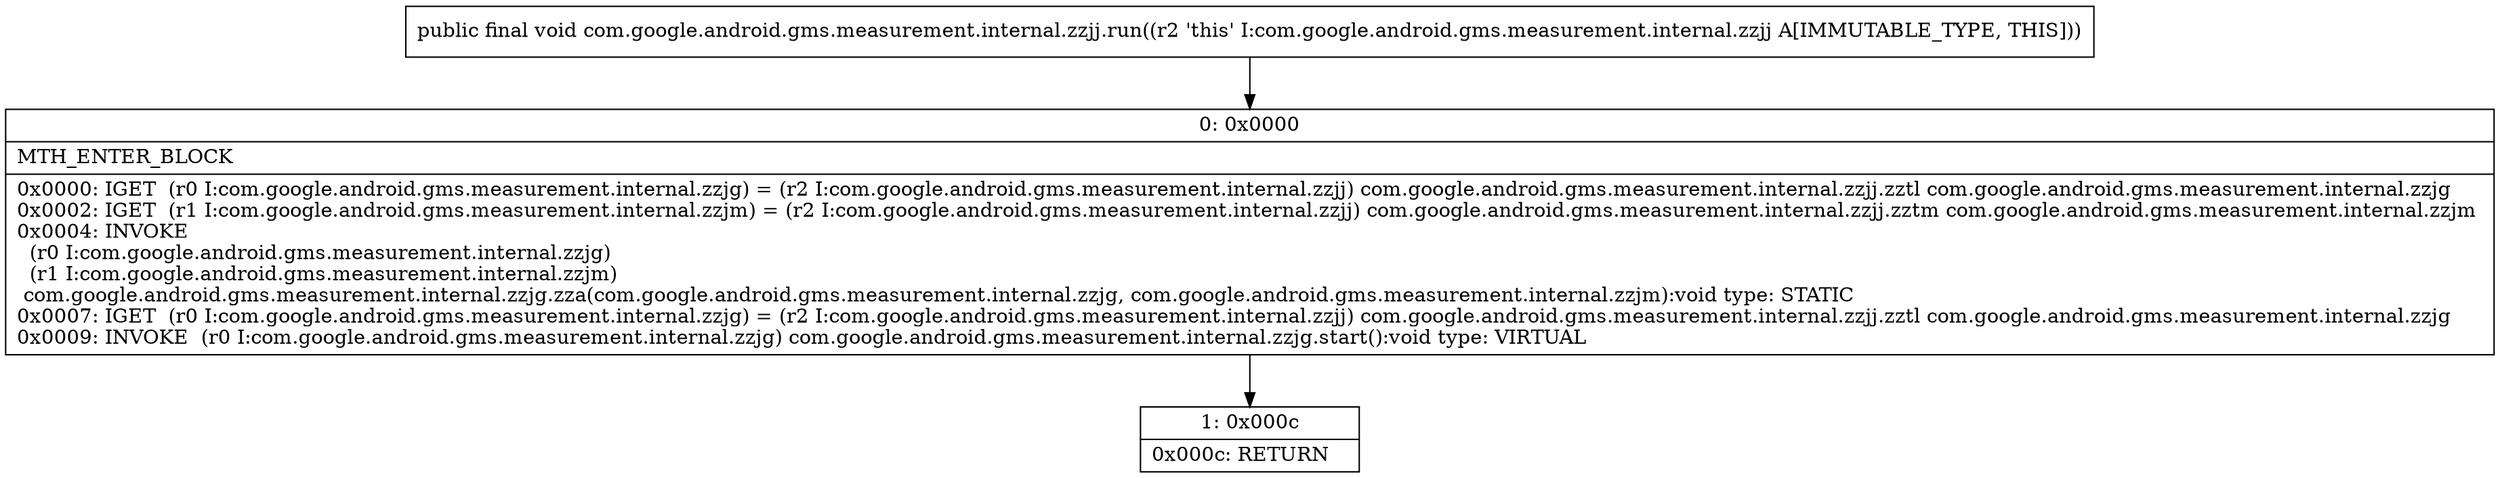 digraph "CFG forcom.google.android.gms.measurement.internal.zzjj.run()V" {
Node_0 [shape=record,label="{0\:\ 0x0000|MTH_ENTER_BLOCK\l|0x0000: IGET  (r0 I:com.google.android.gms.measurement.internal.zzjg) = (r2 I:com.google.android.gms.measurement.internal.zzjj) com.google.android.gms.measurement.internal.zzjj.zztl com.google.android.gms.measurement.internal.zzjg \l0x0002: IGET  (r1 I:com.google.android.gms.measurement.internal.zzjm) = (r2 I:com.google.android.gms.measurement.internal.zzjj) com.google.android.gms.measurement.internal.zzjj.zztm com.google.android.gms.measurement.internal.zzjm \l0x0004: INVOKE  \l  (r0 I:com.google.android.gms.measurement.internal.zzjg)\l  (r1 I:com.google.android.gms.measurement.internal.zzjm)\l com.google.android.gms.measurement.internal.zzjg.zza(com.google.android.gms.measurement.internal.zzjg, com.google.android.gms.measurement.internal.zzjm):void type: STATIC \l0x0007: IGET  (r0 I:com.google.android.gms.measurement.internal.zzjg) = (r2 I:com.google.android.gms.measurement.internal.zzjj) com.google.android.gms.measurement.internal.zzjj.zztl com.google.android.gms.measurement.internal.zzjg \l0x0009: INVOKE  (r0 I:com.google.android.gms.measurement.internal.zzjg) com.google.android.gms.measurement.internal.zzjg.start():void type: VIRTUAL \l}"];
Node_1 [shape=record,label="{1\:\ 0x000c|0x000c: RETURN   \l}"];
MethodNode[shape=record,label="{public final void com.google.android.gms.measurement.internal.zzjj.run((r2 'this' I:com.google.android.gms.measurement.internal.zzjj A[IMMUTABLE_TYPE, THIS])) }"];
MethodNode -> Node_0;
Node_0 -> Node_1;
}

